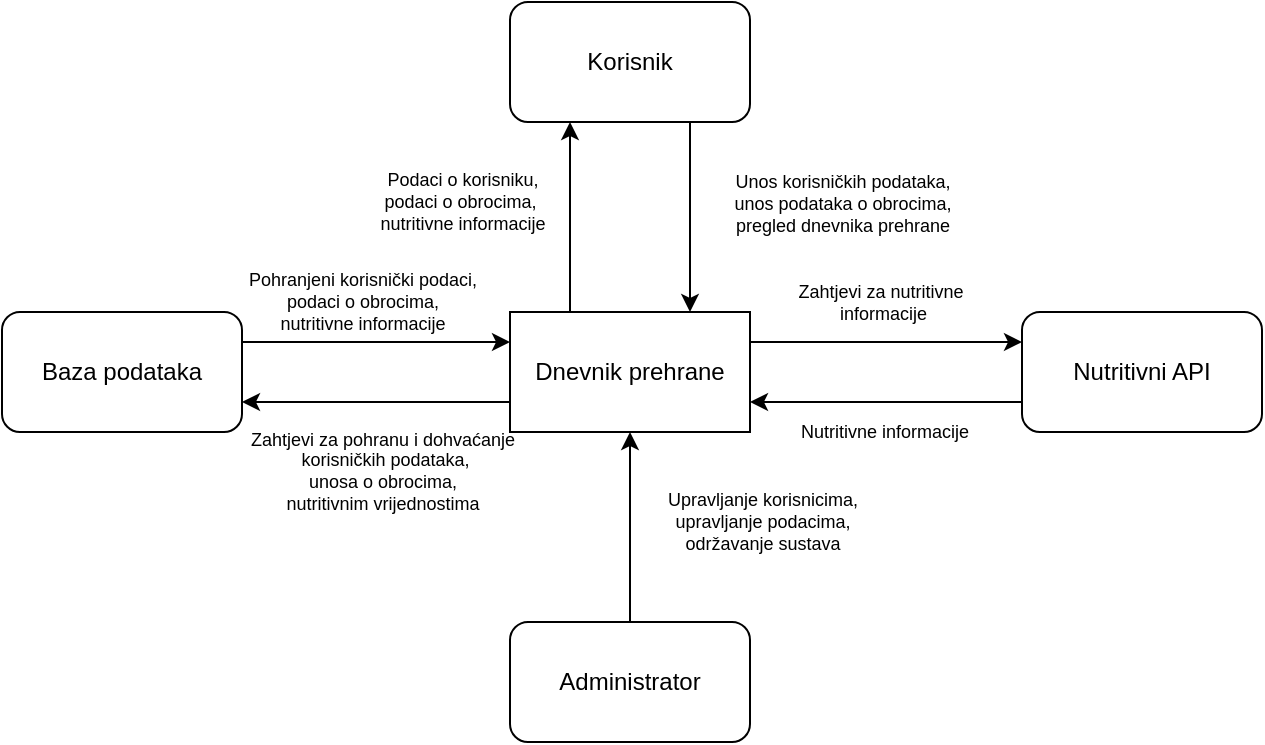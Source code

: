 <mxfile version="24.7.1" type="device">
  <diagram name="Page-1" id="LvmHybB-pSjlgCu5tRCt">
    <mxGraphModel dx="840" dy="424" grid="1" gridSize="10" guides="1" tooltips="1" connect="1" arrows="1" fold="1" page="1" pageScale="1" pageWidth="827" pageHeight="1169" math="0" shadow="0">
      <root>
        <mxCell id="0" />
        <mxCell id="1" parent="0" />
        <mxCell id="-R456dAzKDUjYlajnxBs-6" style="edgeStyle=orthogonalEdgeStyle;rounded=0;orthogonalLoop=1;jettySize=auto;html=1;exitX=0.25;exitY=0;exitDx=0;exitDy=0;entryX=0.25;entryY=1;entryDx=0;entryDy=0;" edge="1" parent="1" source="-R456dAzKDUjYlajnxBs-1" target="-R456dAzKDUjYlajnxBs-2">
          <mxGeometry relative="1" as="geometry" />
        </mxCell>
        <mxCell id="-R456dAzKDUjYlajnxBs-9" value="Podaci o korisniku,&lt;div style=&quot;font-size: 9px;&quot;&gt;podaci o obrocima,&amp;nbsp;&lt;/div&gt;&lt;div style=&quot;font-size: 9px;&quot;&gt;nutritivne informacije&lt;/div&gt;" style="edgeLabel;html=1;align=center;verticalAlign=middle;resizable=0;points=[];fontSize=9;" vertex="1" connectable="0" parent="-R456dAzKDUjYlajnxBs-6">
          <mxGeometry x="-0.034" y="2" relative="1" as="geometry">
            <mxPoint x="-52" y="-9" as="offset" />
          </mxGeometry>
        </mxCell>
        <mxCell id="-R456dAzKDUjYlajnxBs-15" style="edgeStyle=orthogonalEdgeStyle;rounded=0;orthogonalLoop=1;jettySize=auto;html=1;exitX=0;exitY=0.75;exitDx=0;exitDy=0;entryX=1;entryY=0.75;entryDx=0;entryDy=0;" edge="1" parent="1" source="-R456dAzKDUjYlajnxBs-1" target="-R456dAzKDUjYlajnxBs-13">
          <mxGeometry relative="1" as="geometry" />
        </mxCell>
        <mxCell id="-R456dAzKDUjYlajnxBs-17" value="Zahtjevi za pohranu i dohvaćanje&lt;div style=&quot;font-size: 9px;&quot;&gt;&amp;nbsp;korisničkih podataka,&lt;/div&gt;&lt;div style=&quot;font-size: 9px;&quot;&gt;unosa o obrocima,&lt;/div&gt;&lt;div style=&quot;font-size: 9px;&quot;&gt;nutritivnim vrijednostima&lt;br style=&quot;font-size: 9px;&quot;&gt;&lt;div style=&quot;font-size: 9px;&quot;&gt;&lt;br style=&quot;font-size: 9px;&quot;&gt;&lt;/div&gt;&lt;/div&gt;" style="edgeLabel;html=1;align=center;verticalAlign=middle;resizable=0;points=[];fontSize=9;" vertex="1" connectable="0" parent="-R456dAzKDUjYlajnxBs-15">
          <mxGeometry x="-0.072" y="-1" relative="1" as="geometry">
            <mxPoint x="-2" y="41" as="offset" />
          </mxGeometry>
        </mxCell>
        <mxCell id="-R456dAzKDUjYlajnxBs-19" style="edgeStyle=orthogonalEdgeStyle;rounded=0;orthogonalLoop=1;jettySize=auto;html=1;exitX=1;exitY=0.25;exitDx=0;exitDy=0;entryX=0;entryY=0.25;entryDx=0;entryDy=0;" edge="1" parent="1" source="-R456dAzKDUjYlajnxBs-1" target="-R456dAzKDUjYlajnxBs-18">
          <mxGeometry relative="1" as="geometry" />
        </mxCell>
        <mxCell id="-R456dAzKDUjYlajnxBs-21" value="Zahtjevi za nutritivne&lt;div style=&quot;font-size: 9px;&quot;&gt;&amp;nbsp;informacije&lt;/div&gt;" style="edgeLabel;html=1;align=center;verticalAlign=middle;resizable=0;points=[];fontSize=9;" vertex="1" connectable="0" parent="-R456dAzKDUjYlajnxBs-19">
          <mxGeometry x="-0.043" y="1" relative="1" as="geometry">
            <mxPoint y="-19" as="offset" />
          </mxGeometry>
        </mxCell>
        <mxCell id="-R456dAzKDUjYlajnxBs-1" value="Dnevnik prehrane" style="rounded=0;whiteSpace=wrap;html=1;" vertex="1" parent="1">
          <mxGeometry x="354" y="555" width="120" height="60" as="geometry" />
        </mxCell>
        <mxCell id="-R456dAzKDUjYlajnxBs-7" style="edgeStyle=orthogonalEdgeStyle;rounded=0;orthogonalLoop=1;jettySize=auto;html=1;exitX=0.75;exitY=1;exitDx=0;exitDy=0;entryX=0.75;entryY=0;entryDx=0;entryDy=0;" edge="1" parent="1" source="-R456dAzKDUjYlajnxBs-2" target="-R456dAzKDUjYlajnxBs-1">
          <mxGeometry relative="1" as="geometry" />
        </mxCell>
        <mxCell id="-R456dAzKDUjYlajnxBs-8" value="Unos korisničkih podataka,&lt;div style=&quot;font-size: 9px;&quot;&gt;unos podataka o obrocima,&lt;/div&gt;&lt;div style=&quot;font-size: 9px;&quot;&gt;pregled dnevnika prehrane&lt;/div&gt;" style="edgeLabel;html=1;align=center;verticalAlign=middle;resizable=0;points=[];fontSize=9;" vertex="1" connectable="0" parent="-R456dAzKDUjYlajnxBs-7">
          <mxGeometry x="0.0" y="3" relative="1" as="geometry">
            <mxPoint x="73" y="-7" as="offset" />
          </mxGeometry>
        </mxCell>
        <mxCell id="-R456dAzKDUjYlajnxBs-2" value="Korisnik" style="rounded=1;whiteSpace=wrap;html=1;" vertex="1" parent="1">
          <mxGeometry x="354" y="400" width="120" height="60" as="geometry" />
        </mxCell>
        <mxCell id="-R456dAzKDUjYlajnxBs-11" style="edgeStyle=orthogonalEdgeStyle;rounded=0;orthogonalLoop=1;jettySize=auto;html=1;entryX=0.5;entryY=1;entryDx=0;entryDy=0;" edge="1" parent="1" source="-R456dAzKDUjYlajnxBs-10" target="-R456dAzKDUjYlajnxBs-1">
          <mxGeometry relative="1" as="geometry">
            <mxPoint x="414" y="620" as="targetPoint" />
          </mxGeometry>
        </mxCell>
        <mxCell id="-R456dAzKDUjYlajnxBs-12" value="Upravljanje korisnicima,&lt;div style=&quot;font-size: 9px;&quot;&gt;upravljanje podacima,&lt;/div&gt;&lt;div style=&quot;font-size: 9px;&quot;&gt;održavanje sustava&lt;/div&gt;" style="edgeLabel;html=1;align=center;verticalAlign=middle;resizable=0;points=[];fontSize=9;" vertex="1" connectable="0" parent="-R456dAzKDUjYlajnxBs-11">
          <mxGeometry x="-0.005" y="1" relative="1" as="geometry">
            <mxPoint x="67" y="-3" as="offset" />
          </mxGeometry>
        </mxCell>
        <mxCell id="-R456dAzKDUjYlajnxBs-10" value="Administrator" style="rounded=1;whiteSpace=wrap;html=1;" vertex="1" parent="1">
          <mxGeometry x="354" y="710" width="120" height="60" as="geometry" />
        </mxCell>
        <mxCell id="-R456dAzKDUjYlajnxBs-14" style="edgeStyle=orthogonalEdgeStyle;rounded=0;orthogonalLoop=1;jettySize=auto;html=1;exitX=1;exitY=0.25;exitDx=0;exitDy=0;entryX=0;entryY=0.25;entryDx=0;entryDy=0;" edge="1" parent="1" source="-R456dAzKDUjYlajnxBs-13" target="-R456dAzKDUjYlajnxBs-1">
          <mxGeometry relative="1" as="geometry" />
        </mxCell>
        <mxCell id="-R456dAzKDUjYlajnxBs-16" value="Pohranjeni korisnički podaci,&lt;div style=&quot;font-size: 9px;&quot;&gt;podaci o obrocima,&lt;/div&gt;&lt;div style=&quot;font-size: 9px;&quot;&gt;nutritivne informacije&lt;/div&gt;" style="edgeLabel;html=1;align=center;verticalAlign=middle;resizable=0;points=[];fontSize=9;" vertex="1" connectable="0" parent="-R456dAzKDUjYlajnxBs-14">
          <mxGeometry x="0.096" y="2" relative="1" as="geometry">
            <mxPoint x="-14" y="-18" as="offset" />
          </mxGeometry>
        </mxCell>
        <mxCell id="-R456dAzKDUjYlajnxBs-13" value="Baza podataka" style="rounded=1;whiteSpace=wrap;html=1;" vertex="1" parent="1">
          <mxGeometry x="100" y="555" width="120" height="60" as="geometry" />
        </mxCell>
        <mxCell id="-R456dAzKDUjYlajnxBs-20" style="edgeStyle=orthogonalEdgeStyle;rounded=0;orthogonalLoop=1;jettySize=auto;html=1;exitX=0;exitY=0.75;exitDx=0;exitDy=0;entryX=1;entryY=0.75;entryDx=0;entryDy=0;" edge="1" parent="1" source="-R456dAzKDUjYlajnxBs-18" target="-R456dAzKDUjYlajnxBs-1">
          <mxGeometry relative="1" as="geometry" />
        </mxCell>
        <mxCell id="-R456dAzKDUjYlajnxBs-22" value="Nutritivne informacije" style="edgeLabel;html=1;align=center;verticalAlign=middle;resizable=0;points=[];fontSize=9;" vertex="1" connectable="0" parent="-R456dAzKDUjYlajnxBs-20">
          <mxGeometry x="0.02" y="-4" relative="1" as="geometry">
            <mxPoint y="19" as="offset" />
          </mxGeometry>
        </mxCell>
        <mxCell id="-R456dAzKDUjYlajnxBs-18" value="Nutritivni API" style="rounded=1;whiteSpace=wrap;html=1;" vertex="1" parent="1">
          <mxGeometry x="610" y="555" width="120" height="60" as="geometry" />
        </mxCell>
      </root>
    </mxGraphModel>
  </diagram>
</mxfile>
